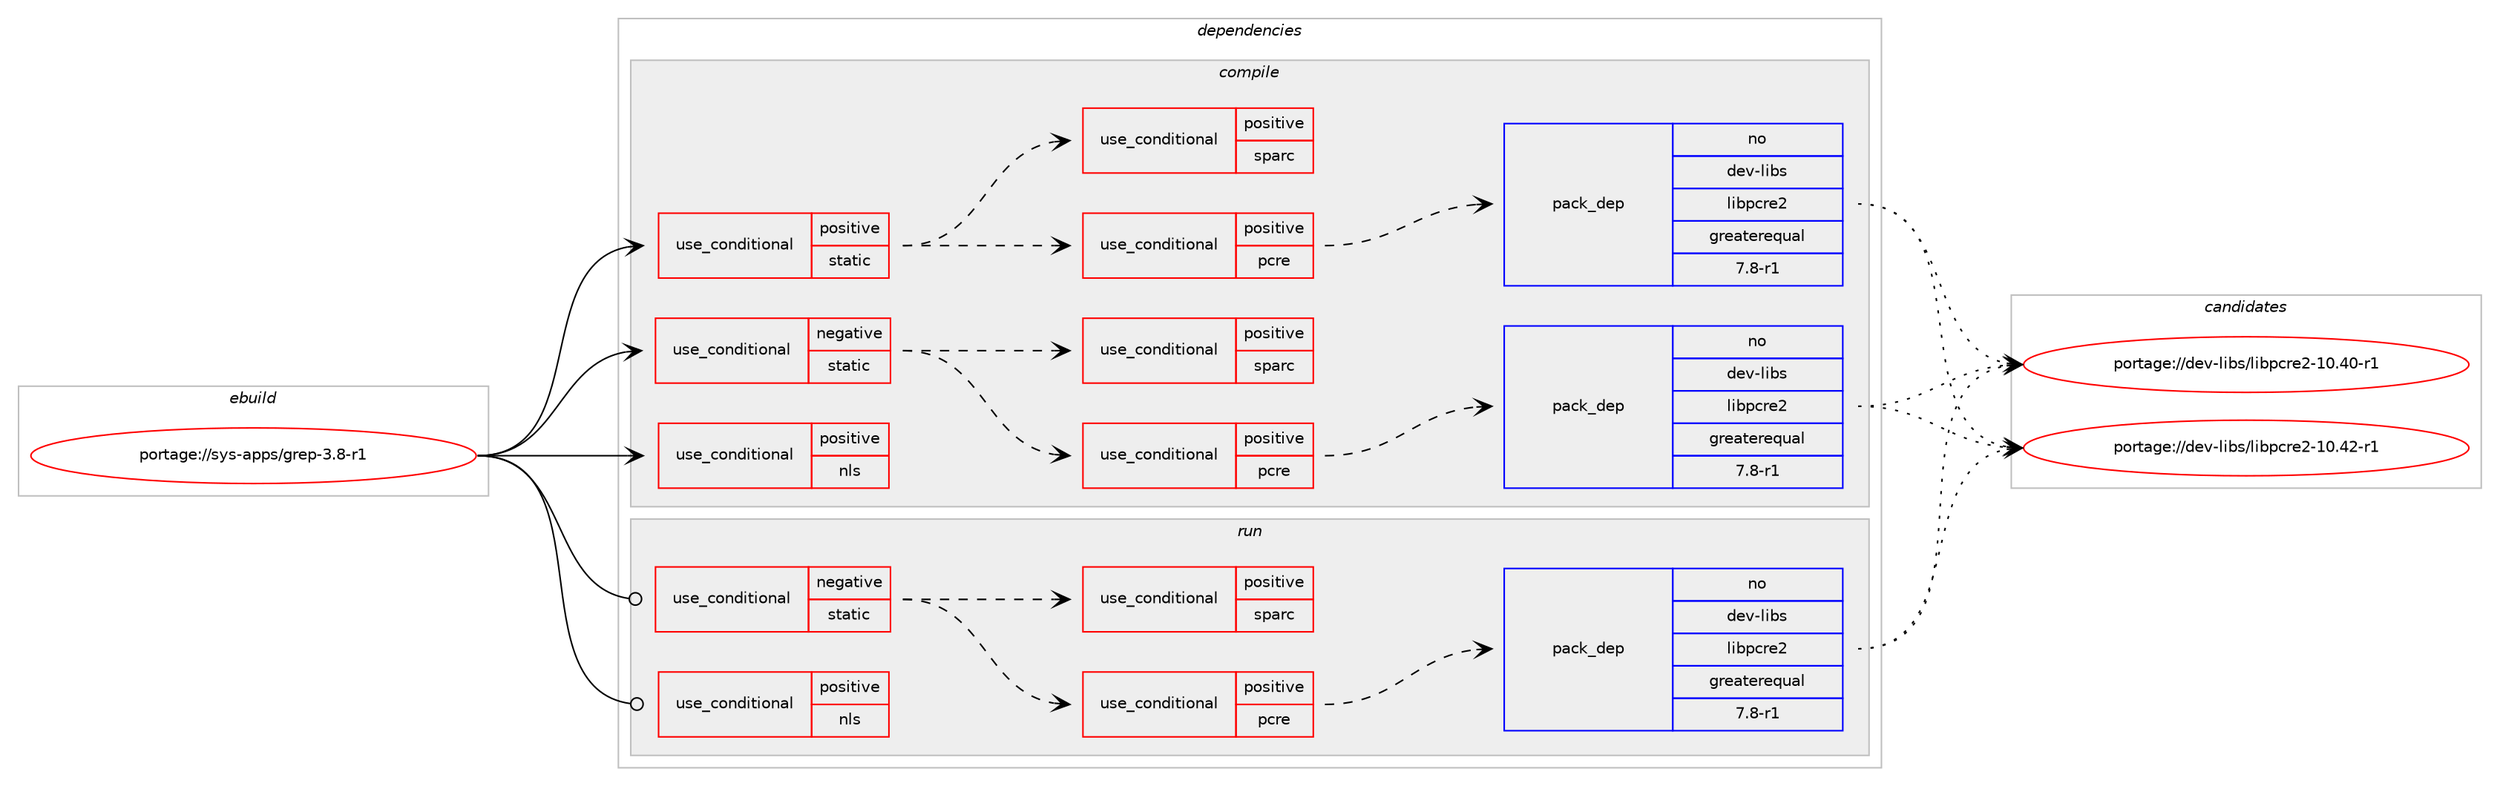 digraph prolog {

# *************
# Graph options
# *************

newrank=true;
concentrate=true;
compound=true;
graph [rankdir=LR,fontname=Helvetica,fontsize=10,ranksep=1.5];#, ranksep=2.5, nodesep=0.2];
edge  [arrowhead=vee];
node  [fontname=Helvetica,fontsize=10];

# **********
# The ebuild
# **********

subgraph cluster_leftcol {
color=gray;
rank=same;
label=<<i>ebuild</i>>;
id [label="portage://sys-apps/grep-3.8-r1", color=red, width=4, href="../sys-apps/grep-3.8-r1.svg"];
}

# ****************
# The dependencies
# ****************

subgraph cluster_midcol {
color=gray;
label=<<i>dependencies</i>>;
subgraph cluster_compile {
fillcolor="#eeeeee";
style=filled;
label=<<i>compile</i>>;
subgraph cond2617 {
dependency3594 [label=<<TABLE BORDER="0" CELLBORDER="1" CELLSPACING="0" CELLPADDING="4"><TR><TD ROWSPAN="3" CELLPADDING="10">use_conditional</TD></TR><TR><TD>negative</TD></TR><TR><TD>static</TD></TR></TABLE>>, shape=none, color=red];
subgraph cond2618 {
dependency3595 [label=<<TABLE BORDER="0" CELLBORDER="1" CELLSPACING="0" CELLPADDING="4"><TR><TD ROWSPAN="3" CELLPADDING="10">use_conditional</TD></TR><TR><TD>positive</TD></TR><TR><TD>pcre</TD></TR></TABLE>>, shape=none, color=red];
subgraph pack952 {
dependency3596 [label=<<TABLE BORDER="0" CELLBORDER="1" CELLSPACING="0" CELLPADDING="4" WIDTH="220"><TR><TD ROWSPAN="6" CELLPADDING="30">pack_dep</TD></TR><TR><TD WIDTH="110">no</TD></TR><TR><TD>dev-libs</TD></TR><TR><TD>libpcre2</TD></TR><TR><TD>greaterequal</TD></TR><TR><TD>7.8-r1</TD></TR></TABLE>>, shape=none, color=blue];
}
dependency3595:e -> dependency3596:w [weight=20,style="dashed",arrowhead="vee"];
}
dependency3594:e -> dependency3595:w [weight=20,style="dashed",arrowhead="vee"];
subgraph cond2619 {
dependency3597 [label=<<TABLE BORDER="0" CELLBORDER="1" CELLSPACING="0" CELLPADDING="4"><TR><TD ROWSPAN="3" CELLPADDING="10">use_conditional</TD></TR><TR><TD>positive</TD></TR><TR><TD>sparc</TD></TR></TABLE>>, shape=none, color=red];
# *** BEGIN UNKNOWN DEPENDENCY TYPE (TODO) ***
# dependency3597 -> package_dependency(portage://sys-apps/grep-3.8-r1,install,no,dev-libs,libsigsegv,none,[,,],[],[])
# *** END UNKNOWN DEPENDENCY TYPE (TODO) ***

}
dependency3594:e -> dependency3597:w [weight=20,style="dashed",arrowhead="vee"];
}
id:e -> dependency3594:w [weight=20,style="solid",arrowhead="vee"];
subgraph cond2620 {
dependency3598 [label=<<TABLE BORDER="0" CELLBORDER="1" CELLSPACING="0" CELLPADDING="4"><TR><TD ROWSPAN="3" CELLPADDING="10">use_conditional</TD></TR><TR><TD>positive</TD></TR><TR><TD>nls</TD></TR></TABLE>>, shape=none, color=red];
# *** BEGIN UNKNOWN DEPENDENCY TYPE (TODO) ***
# dependency3598 -> package_dependency(portage://sys-apps/grep-3.8-r1,install,no,virtual,libintl,none,[,,],[],[])
# *** END UNKNOWN DEPENDENCY TYPE (TODO) ***

}
id:e -> dependency3598:w [weight=20,style="solid",arrowhead="vee"];
subgraph cond2621 {
dependency3599 [label=<<TABLE BORDER="0" CELLBORDER="1" CELLSPACING="0" CELLPADDING="4"><TR><TD ROWSPAN="3" CELLPADDING="10">use_conditional</TD></TR><TR><TD>positive</TD></TR><TR><TD>static</TD></TR></TABLE>>, shape=none, color=red];
subgraph cond2622 {
dependency3600 [label=<<TABLE BORDER="0" CELLBORDER="1" CELLSPACING="0" CELLPADDING="4"><TR><TD ROWSPAN="3" CELLPADDING="10">use_conditional</TD></TR><TR><TD>positive</TD></TR><TR><TD>pcre</TD></TR></TABLE>>, shape=none, color=red];
subgraph pack953 {
dependency3601 [label=<<TABLE BORDER="0" CELLBORDER="1" CELLSPACING="0" CELLPADDING="4" WIDTH="220"><TR><TD ROWSPAN="6" CELLPADDING="30">pack_dep</TD></TR><TR><TD WIDTH="110">no</TD></TR><TR><TD>dev-libs</TD></TR><TR><TD>libpcre2</TD></TR><TR><TD>greaterequal</TD></TR><TR><TD>7.8-r1</TD></TR></TABLE>>, shape=none, color=blue];
}
dependency3600:e -> dependency3601:w [weight=20,style="dashed",arrowhead="vee"];
}
dependency3599:e -> dependency3600:w [weight=20,style="dashed",arrowhead="vee"];
subgraph cond2623 {
dependency3602 [label=<<TABLE BORDER="0" CELLBORDER="1" CELLSPACING="0" CELLPADDING="4"><TR><TD ROWSPAN="3" CELLPADDING="10">use_conditional</TD></TR><TR><TD>positive</TD></TR><TR><TD>sparc</TD></TR></TABLE>>, shape=none, color=red];
# *** BEGIN UNKNOWN DEPENDENCY TYPE (TODO) ***
# dependency3602 -> package_dependency(portage://sys-apps/grep-3.8-r1,install,no,dev-libs,libsigsegv,none,[,,],[],[])
# *** END UNKNOWN DEPENDENCY TYPE (TODO) ***

}
dependency3599:e -> dependency3602:w [weight=20,style="dashed",arrowhead="vee"];
}
id:e -> dependency3599:w [weight=20,style="solid",arrowhead="vee"];
# *** BEGIN UNKNOWN DEPENDENCY TYPE (TODO) ***
# id -> package_dependency(portage://sys-apps/grep-3.8-r1,install,no,virtual,libiconv,none,[,,],[],[])
# *** END UNKNOWN DEPENDENCY TYPE (TODO) ***

}
subgraph cluster_compileandrun {
fillcolor="#eeeeee";
style=filled;
label=<<i>compile and run</i>>;
}
subgraph cluster_run {
fillcolor="#eeeeee";
style=filled;
label=<<i>run</i>>;
subgraph cond2624 {
dependency3603 [label=<<TABLE BORDER="0" CELLBORDER="1" CELLSPACING="0" CELLPADDING="4"><TR><TD ROWSPAN="3" CELLPADDING="10">use_conditional</TD></TR><TR><TD>negative</TD></TR><TR><TD>static</TD></TR></TABLE>>, shape=none, color=red];
subgraph cond2625 {
dependency3604 [label=<<TABLE BORDER="0" CELLBORDER="1" CELLSPACING="0" CELLPADDING="4"><TR><TD ROWSPAN="3" CELLPADDING="10">use_conditional</TD></TR><TR><TD>positive</TD></TR><TR><TD>pcre</TD></TR></TABLE>>, shape=none, color=red];
subgraph pack954 {
dependency3605 [label=<<TABLE BORDER="0" CELLBORDER="1" CELLSPACING="0" CELLPADDING="4" WIDTH="220"><TR><TD ROWSPAN="6" CELLPADDING="30">pack_dep</TD></TR><TR><TD WIDTH="110">no</TD></TR><TR><TD>dev-libs</TD></TR><TR><TD>libpcre2</TD></TR><TR><TD>greaterequal</TD></TR><TR><TD>7.8-r1</TD></TR></TABLE>>, shape=none, color=blue];
}
dependency3604:e -> dependency3605:w [weight=20,style="dashed",arrowhead="vee"];
}
dependency3603:e -> dependency3604:w [weight=20,style="dashed",arrowhead="vee"];
subgraph cond2626 {
dependency3606 [label=<<TABLE BORDER="0" CELLBORDER="1" CELLSPACING="0" CELLPADDING="4"><TR><TD ROWSPAN="3" CELLPADDING="10">use_conditional</TD></TR><TR><TD>positive</TD></TR><TR><TD>sparc</TD></TR></TABLE>>, shape=none, color=red];
# *** BEGIN UNKNOWN DEPENDENCY TYPE (TODO) ***
# dependency3606 -> package_dependency(portage://sys-apps/grep-3.8-r1,run,no,dev-libs,libsigsegv,none,[,,],[],[])
# *** END UNKNOWN DEPENDENCY TYPE (TODO) ***

}
dependency3603:e -> dependency3606:w [weight=20,style="dashed",arrowhead="vee"];
}
id:e -> dependency3603:w [weight=20,style="solid",arrowhead="odot"];
subgraph cond2627 {
dependency3607 [label=<<TABLE BORDER="0" CELLBORDER="1" CELLSPACING="0" CELLPADDING="4"><TR><TD ROWSPAN="3" CELLPADDING="10">use_conditional</TD></TR><TR><TD>positive</TD></TR><TR><TD>nls</TD></TR></TABLE>>, shape=none, color=red];
# *** BEGIN UNKNOWN DEPENDENCY TYPE (TODO) ***
# dependency3607 -> package_dependency(portage://sys-apps/grep-3.8-r1,run,no,virtual,libintl,none,[,,],[],[])
# *** END UNKNOWN DEPENDENCY TYPE (TODO) ***

}
id:e -> dependency3607:w [weight=20,style="solid",arrowhead="odot"];
# *** BEGIN UNKNOWN DEPENDENCY TYPE (TODO) ***
# id -> package_dependency(portage://sys-apps/grep-3.8-r1,run,no,virtual,libiconv,none,[,,],[],[])
# *** END UNKNOWN DEPENDENCY TYPE (TODO) ***

}
}

# **************
# The candidates
# **************

subgraph cluster_choices {
rank=same;
color=gray;
label=<<i>candidates</i>>;

subgraph choice952 {
color=black;
nodesep=1;
choice1001011184510810598115471081059811299114101504549484652484511449 [label="portage://dev-libs/libpcre2-10.40-r1", color=red, width=4,href="../dev-libs/libpcre2-10.40-r1.svg"];
choice1001011184510810598115471081059811299114101504549484652504511449 [label="portage://dev-libs/libpcre2-10.42-r1", color=red, width=4,href="../dev-libs/libpcre2-10.42-r1.svg"];
dependency3596:e -> choice1001011184510810598115471081059811299114101504549484652484511449:w [style=dotted,weight="100"];
dependency3596:e -> choice1001011184510810598115471081059811299114101504549484652504511449:w [style=dotted,weight="100"];
}
subgraph choice953 {
color=black;
nodesep=1;
choice1001011184510810598115471081059811299114101504549484652484511449 [label="portage://dev-libs/libpcre2-10.40-r1", color=red, width=4,href="../dev-libs/libpcre2-10.40-r1.svg"];
choice1001011184510810598115471081059811299114101504549484652504511449 [label="portage://dev-libs/libpcre2-10.42-r1", color=red, width=4,href="../dev-libs/libpcre2-10.42-r1.svg"];
dependency3601:e -> choice1001011184510810598115471081059811299114101504549484652484511449:w [style=dotted,weight="100"];
dependency3601:e -> choice1001011184510810598115471081059811299114101504549484652504511449:w [style=dotted,weight="100"];
}
subgraph choice954 {
color=black;
nodesep=1;
choice1001011184510810598115471081059811299114101504549484652484511449 [label="portage://dev-libs/libpcre2-10.40-r1", color=red, width=4,href="../dev-libs/libpcre2-10.40-r1.svg"];
choice1001011184510810598115471081059811299114101504549484652504511449 [label="portage://dev-libs/libpcre2-10.42-r1", color=red, width=4,href="../dev-libs/libpcre2-10.42-r1.svg"];
dependency3605:e -> choice1001011184510810598115471081059811299114101504549484652484511449:w [style=dotted,weight="100"];
dependency3605:e -> choice1001011184510810598115471081059811299114101504549484652504511449:w [style=dotted,weight="100"];
}
}

}
